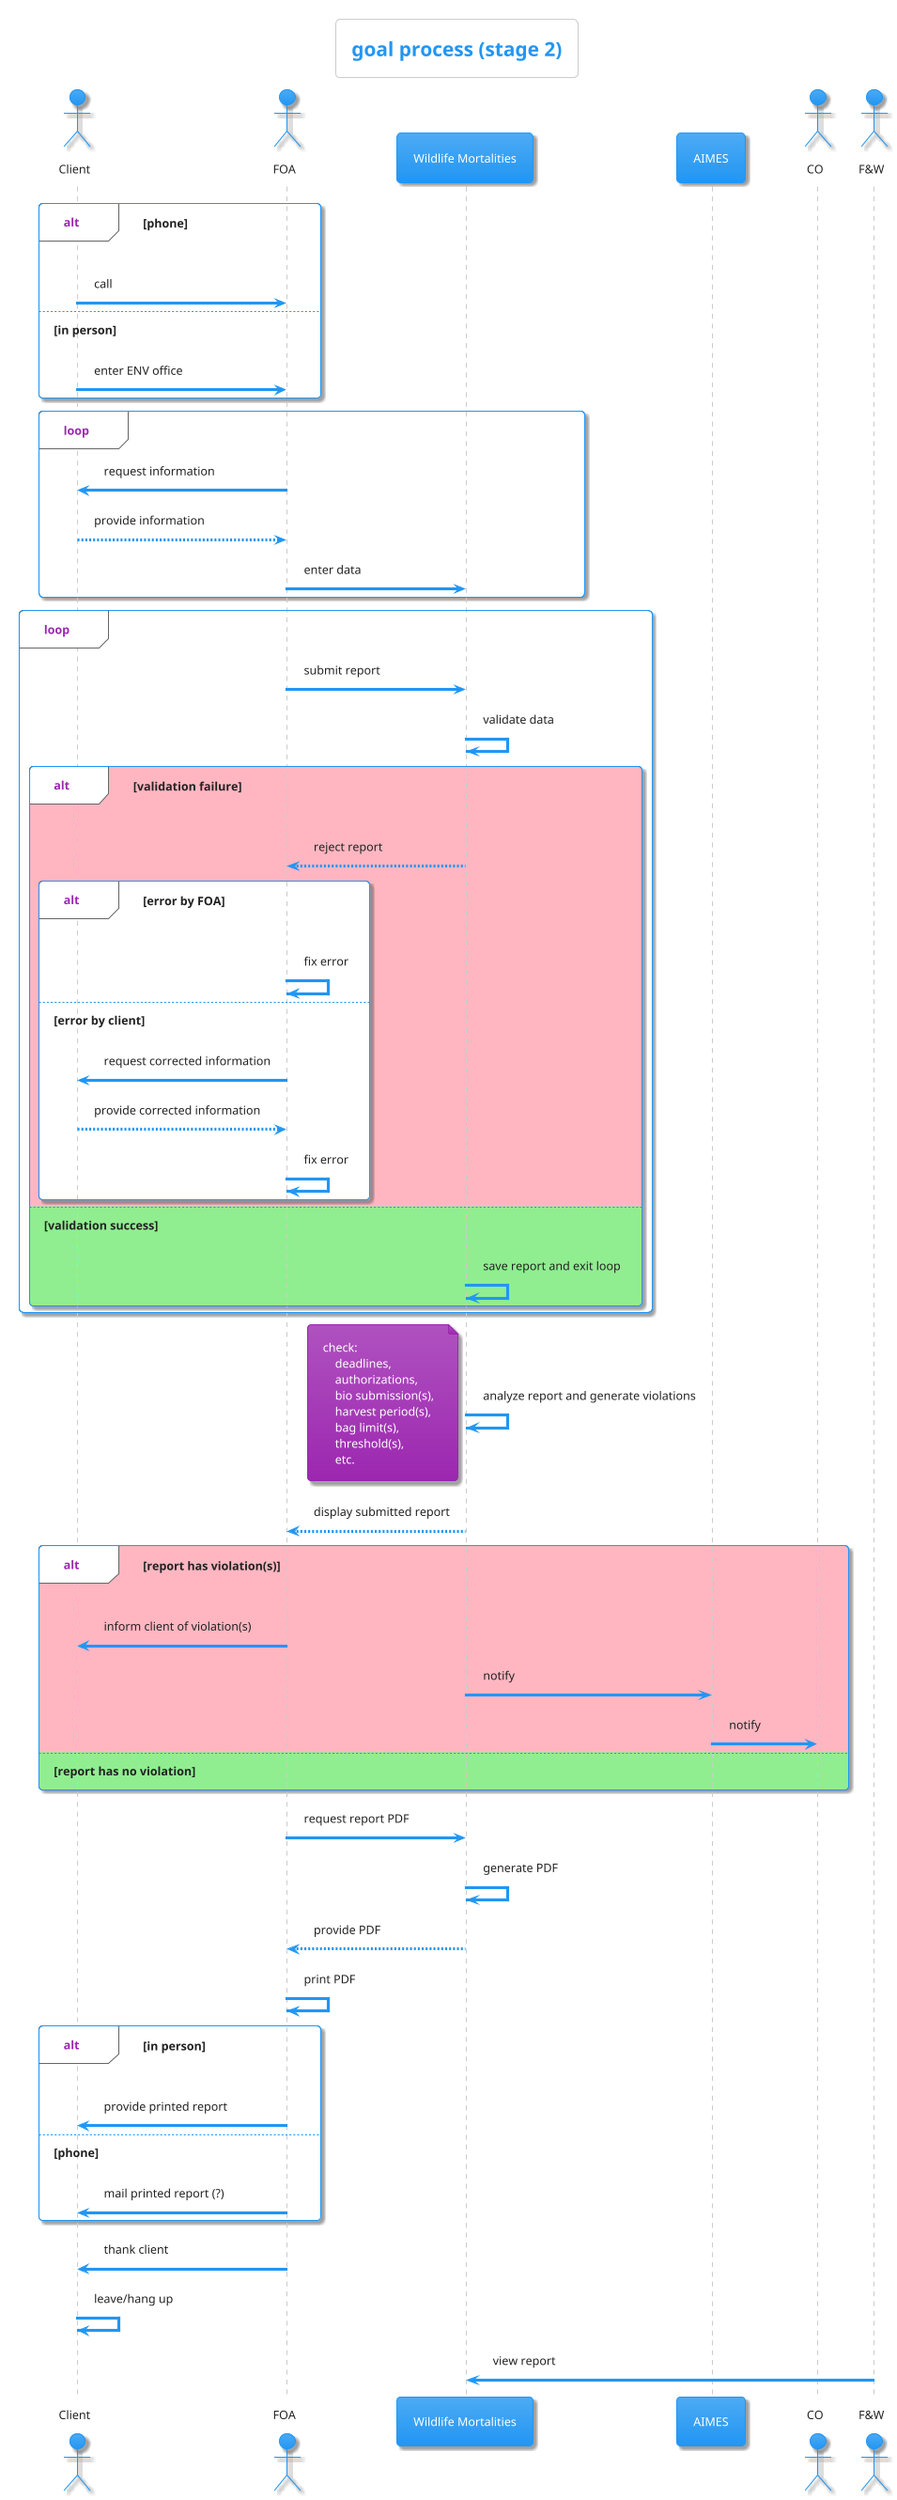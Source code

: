 @startuml goal-process-stage2
!theme materia
skinparam backgroundColor white
title goal process (stage 2)

actor "Client" as client
actor "FOA" as foa
participant "Wildlife Mortalities" as wm
participant "AIMES" as aimes
actor "CO" as co
actor "F&W" as fw
alt phone
    client -> foa : call
else in person
    client -> foa : enter ENV office
end
loop
    foa -> client : request information
    client --> foa : provide information
    foa -> wm : enter data
end
loop
    foa -> wm : submit report
    wm -> wm : validate data
    
    alt #LightPink validation failure
        wm --> foa: reject report
        alt error by FOA
            foa -> foa : fix error
        else error by client
            foa -> client : request corrected information
            client --> foa : provide corrected information
            foa -> foa : fix error
        end
    else #LightGreen validation success
        wm -> wm: save report and exit loop
    end
end
wm -> wm : analyze report and generate violations
note left 
check:
    deadlines,
    authorizations,
    bio submission(s),
    harvest period(s),
    bag limit(s),
    threshold(s),
    etc.
end note
wm --> foa : display submitted report
alt #LightPink report has violation(s)
    foa -> client : inform client of violation(s)
    wm -> aimes : notify
    aimes -> co : notify
else #LightGreen report has no violation
end
foa -> wm : request report PDF
wm -> wm : generate PDF
wm --> foa : provide PDF
foa -> foa : print PDF
alt in person
foa -> client : provide printed report
else phone
foa -> client : mail printed report (?)
end
foa -> client : thank client
client -> client: leave/hang up
fw -> wm : view report